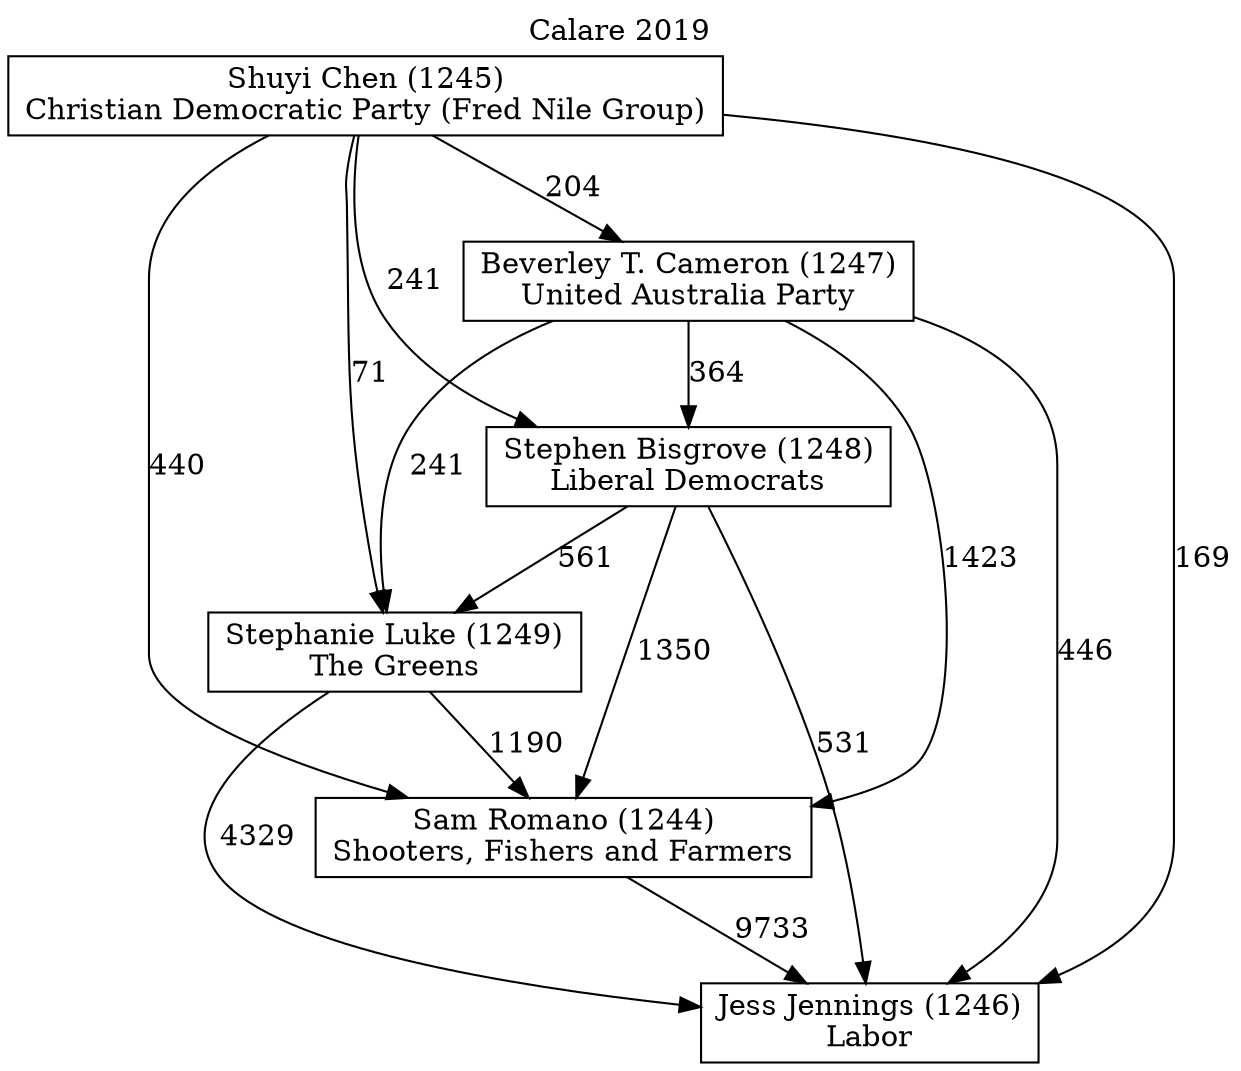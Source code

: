 // House preference flow
digraph "Jess Jennings (1246)_Calare_2019" {
	graph [label="Calare 2019" labelloc=t mclimit=10]
	node [shape=box]
	"Beverley T. Cameron (1247)" [label="Beverley T. Cameron (1247)
United Australia Party"]
	"Jess Jennings (1246)" [label="Jess Jennings (1246)
Labor"]
	"Sam Romano (1244)" [label="Sam Romano (1244)
Shooters, Fishers and Farmers"]
	"Shuyi Chen (1245)" [label="Shuyi Chen (1245)
Christian Democratic Party (Fred Nile Group)"]
	"Stephanie Luke (1249)" [label="Stephanie Luke (1249)
The Greens"]
	"Stephen Bisgrove (1248)" [label="Stephen Bisgrove (1248)
Liberal Democrats"]
	"Beverley T. Cameron (1247)" -> "Jess Jennings (1246)" [label=446]
	"Beverley T. Cameron (1247)" -> "Sam Romano (1244)" [label=1423]
	"Beverley T. Cameron (1247)" -> "Stephanie Luke (1249)" [label=241]
	"Beverley T. Cameron (1247)" -> "Stephen Bisgrove (1248)" [label=364]
	"Sam Romano (1244)" -> "Jess Jennings (1246)" [label=9733]
	"Shuyi Chen (1245)" -> "Beverley T. Cameron (1247)" [label=204]
	"Shuyi Chen (1245)" -> "Jess Jennings (1246)" [label=169]
	"Shuyi Chen (1245)" -> "Sam Romano (1244)" [label=440]
	"Shuyi Chen (1245)" -> "Stephanie Luke (1249)" [label=71]
	"Shuyi Chen (1245)" -> "Stephen Bisgrove (1248)" [label=241]
	"Stephanie Luke (1249)" -> "Jess Jennings (1246)" [label=4329]
	"Stephanie Luke (1249)" -> "Sam Romano (1244)" [label=1190]
	"Stephen Bisgrove (1248)" -> "Jess Jennings (1246)" [label=531]
	"Stephen Bisgrove (1248)" -> "Sam Romano (1244)" [label=1350]
	"Stephen Bisgrove (1248)" -> "Stephanie Luke (1249)" [label=561]
}
